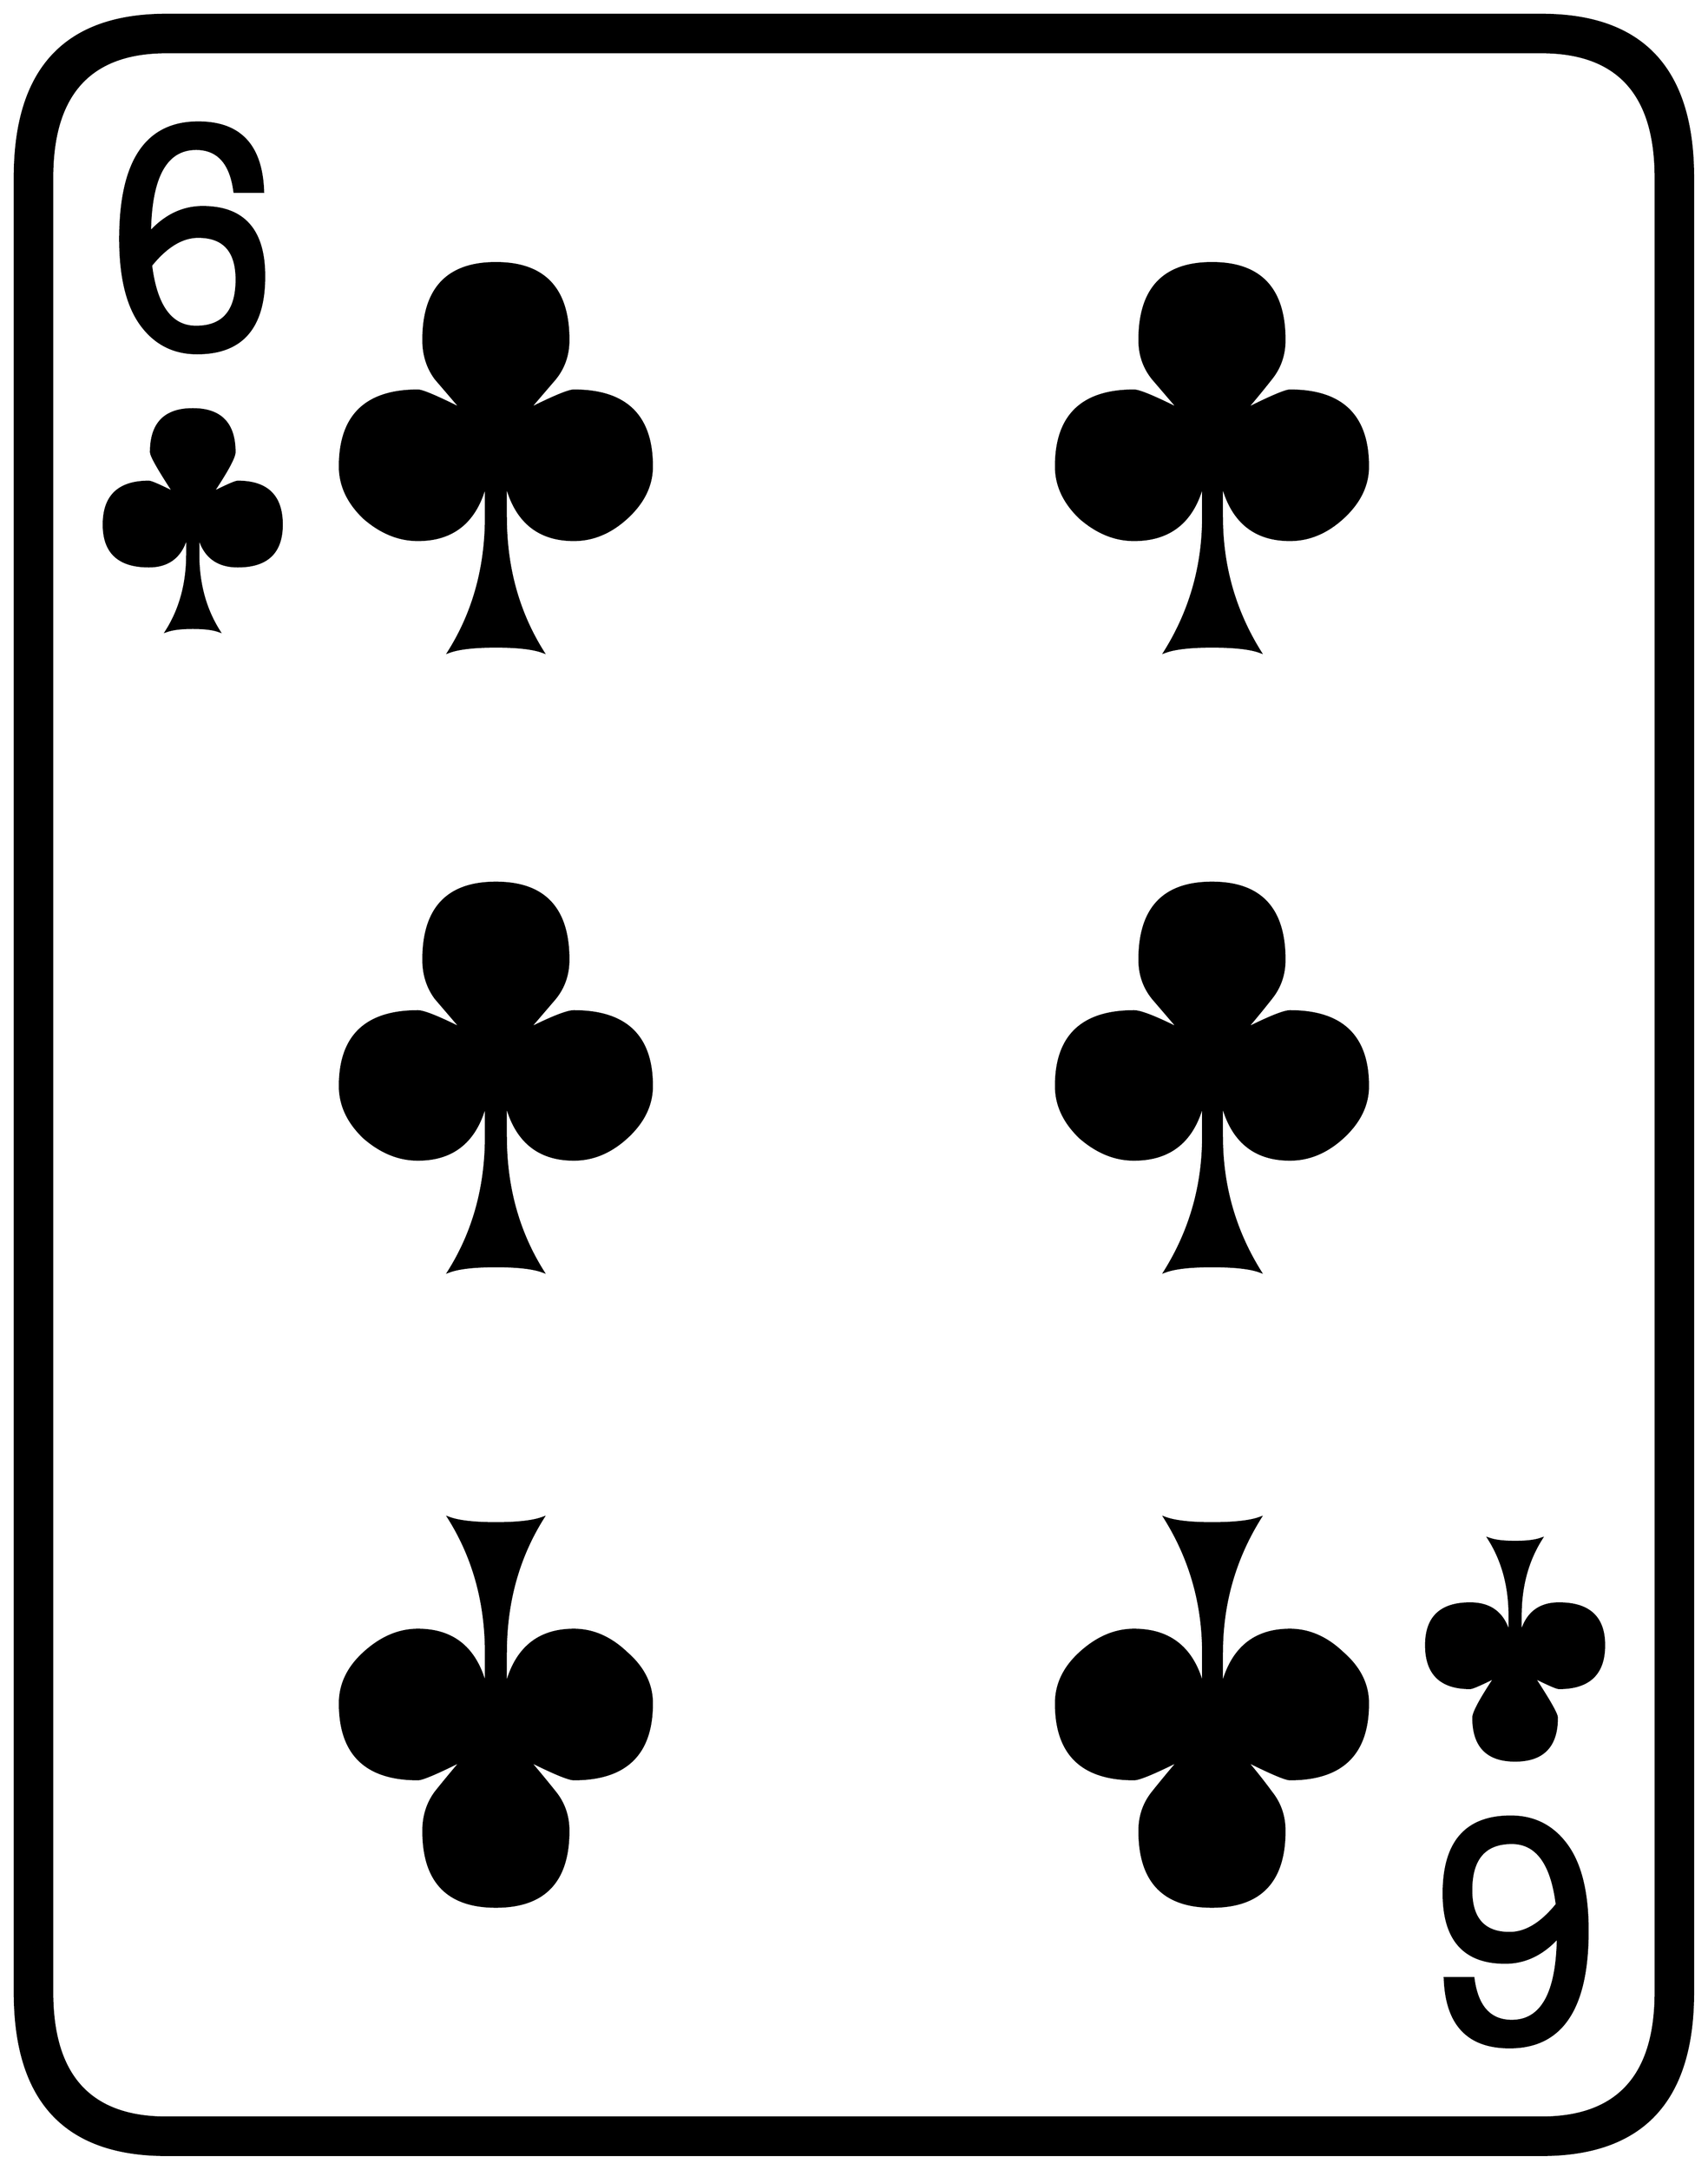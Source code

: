 


\begin{tikzpicture}[y=0.80pt, x=0.80pt, yscale=-1.0, xscale=1.0, inner sep=0pt, outer sep=0pt]
\begin{scope}[shift={(100.0,1706.0)},nonzero rule]
  \path[draw=.,fill=.,line width=1.600pt] (1578.0,244.0) .. controls
    (1578.0,342.667) and (1532.0,392.0) .. (1440.0,392.0) --
    (188.0,392.0) .. controls (96.0,392.0) and (50.0,342.667) ..
    (50.0,244.0) -- (50.0,-1408.0) .. controls (50.0,-1506.667)
    and (96.0,-1556.0) .. (188.0,-1556.0) -- (1440.0,-1556.0) ..
    controls (1532.0,-1556.0) and (1578.0,-1506.667) ..
    (1578.0,-1408.0) -- (1578.0,244.0) -- cycle(1544.0,244.0) --
    (1544.0,-1408.0) .. controls (1544.0,-1484.0) and
    (1509.333,-1522.0) .. (1440.0,-1522.0) -- (188.0,-1522.0) ..
    controls (118.667,-1522.0) and (84.0,-1484.0) ..
    (84.0,-1408.0) -- (84.0,244.0) .. controls (84.0,320.0) and
    (118.667,358.0) .. (188.0,358.0) -- (1440.0,358.0) .. controls
    (1509.333,358.0) and (1544.0,320.0) .. (1544.0,244.0) --
    cycle(1282.0,-1145.0) .. controls (1282.0,-1127.667) and
    (1274.333,-1112.0) .. (1259.0,-1098.0) .. controls
    (1244.333,-1084.667) and (1228.333,-1078.0) .. (1211.0,-1078.0) ..
    controls (1178.333,-1078.0) and (1157.667,-1095.333) ..
    (1149.0,-1130.0) -- (1149.0,-1099.0) .. controls
    (1149.0,-1054.333) and (1160.667,-1013.333) .. (1184.0,-976.0) ..
    controls (1175.333,-979.333) and (1160.667,-981.0) ..
    (1140.0,-981.0) .. controls (1120.0,-981.0) and
    (1105.667,-979.333) .. (1097.0,-976.0) .. controls
    (1120.333,-1013.333) and (1132.0,-1054.333) .. (1132.0,-1099.0) --
    (1132.0,-1130.0) .. controls (1123.333,-1095.333) and
    (1102.333,-1078.0) .. (1069.0,-1078.0) .. controls
    (1051.667,-1078.0) and (1035.333,-1084.667) .. (1020.0,-1098.0) ..
    controls (1005.333,-1112.0) and (998.0,-1127.667) ..
    (998.0,-1145.0) .. controls (998.0,-1191.0) and
    (1021.667,-1214.0) .. (1069.0,-1214.0) .. controls
    (1073.667,-1214.0) and (1087.333,-1208.333) .. (1110.0,-1197.0) ..
    controls (1102.0,-1206.333) and (1094.0,-1215.667) ..
    (1086.0,-1225.0) .. controls (1078.0,-1235.0) and
    (1074.0,-1246.667) .. (1074.0,-1260.0) .. controls
    (1074.0,-1306.667) and (1096.0,-1330.0) .. (1140.0,-1330.0) ..
    controls (1184.0,-1330.0) and (1206.0,-1306.667) ..
    (1206.0,-1260.0) .. controls (1206.0,-1246.667) and
    (1202.0,-1235.0) .. (1194.0,-1225.0) .. controls
    (1186.667,-1215.667) and (1179.0,-1206.333) .. (1171.0,-1197.0) ..
    controls (1193.667,-1208.333) and (1207.0,-1214.0) ..
    (1211.0,-1214.0) .. controls (1258.333,-1214.0) and
    (1282.0,-1191.0) .. (1282.0,-1145.0) -- cycle(1282.0,-581.0)
    .. controls (1282.0,-563.667) and (1274.333,-548.0) ..
    (1259.0,-534.0) .. controls (1244.333,-520.667) and
    (1228.333,-514.0) .. (1211.0,-514.0) .. controls
    (1178.333,-514.0) and (1157.667,-531.333) .. (1149.0,-566.0) --
    (1149.0,-535.0) .. controls (1149.0,-490.333) and
    (1160.667,-449.333) .. (1184.0,-412.0) .. controls
    (1175.333,-415.333) and (1160.667,-417.0) .. (1140.0,-417.0) ..
    controls (1120.0,-417.0) and (1105.667,-415.333) ..
    (1097.0,-412.0) .. controls (1120.333,-449.333) and
    (1132.0,-490.333) .. (1132.0,-535.0) -- (1132.0,-566.0) ..
    controls (1123.333,-531.333) and (1102.333,-514.0) ..
    (1069.0,-514.0) .. controls (1051.667,-514.0) and
    (1035.333,-520.667) .. (1020.0,-534.0) .. controls
    (1005.333,-548.0) and (998.0,-563.667) .. (998.0,-581.0) ..
    controls (998.0,-626.333) and (1021.667,-649.0) ..
    (1069.0,-649.0) .. controls (1075.0,-649.0) and
    (1088.667,-643.667) .. (1110.0,-633.0) .. controls
    (1102.0,-642.333) and (1094.0,-651.667) .. (1086.0,-661.0) ..
    controls (1078.0,-671.0) and (1074.0,-682.667) ..
    (1074.0,-696.0) .. controls (1074.0,-742.667) and
    (1096.0,-766.0) .. (1140.0,-766.0) .. controls
    (1184.0,-766.0) and (1206.0,-742.667) .. (1206.0,-696.0) ..
    controls (1206.0,-682.667) and (1202.0,-671.0) ..
    (1194.0,-661.0) .. controls (1186.667,-651.667) and
    (1179.0,-642.333) .. (1171.0,-633.0) .. controls
    (1192.333,-643.667) and (1205.667,-649.0) .. (1211.0,-649.0) ..
    controls (1258.333,-649.0) and (1282.0,-626.333) ..
    (1282.0,-581.0) -- cycle(630.0,-1145.0) .. controls
    (630.0,-1127.667) and (622.333,-1112.0) .. (607.0,-1098.0) ..
    controls (592.333,-1084.667) and (576.333,-1078.0) ..
    (559.0,-1078.0) .. controls (526.333,-1078.0) and
    (505.667,-1095.333) .. (497.0,-1130.0) -- (497.0,-1099.0) ..
    controls (497.0,-1053.0) and (508.333,-1012.0) ..
    (531.0,-976.0) .. controls (522.333,-979.333) and (508.0,-981.0)
    .. (488.0,-981.0) .. controls (468.0,-981.0) and
    (453.667,-979.333) .. (445.0,-976.0) .. controls (467.667,-1012.0)
    and (479.0,-1053.0) .. (479.0,-1099.0) -- (479.0,-1130.0) ..
    controls (470.333,-1095.333) and (449.667,-1078.0) ..
    (417.0,-1078.0) .. controls (399.667,-1078.0) and
    (383.333,-1084.667) .. (368.0,-1098.0) .. controls
    (353.333,-1112.0) and (346.0,-1127.667) .. (346.0,-1145.0) ..
    controls (346.0,-1191.0) and (369.667,-1214.0) ..
    (417.0,-1214.0) .. controls (421.0,-1214.0) and
    (434.333,-1208.333) .. (457.0,-1197.0) .. controls
    (449.0,-1206.333) and (441.0,-1215.667) .. (433.0,-1225.0) ..
    controls (425.667,-1235.0) and (422.0,-1246.667) ..
    (422.0,-1260.0) .. controls (422.0,-1306.667) and
    (444.0,-1330.0) .. (488.0,-1330.0) .. controls
    (532.0,-1330.0) and (554.0,-1306.667) .. (554.0,-1260.0) ..
    controls (554.0,-1246.667) and (550.0,-1235.0) ..
    (542.0,-1225.0) .. controls (534.0,-1215.667) and
    (526.0,-1206.333) .. (518.0,-1197.0) .. controls
    (540.667,-1208.333) and (554.333,-1214.0) .. (559.0,-1214.0) ..
    controls (606.333,-1214.0) and (630.0,-1191.0) ..
    (630.0,-1145.0) -- cycle(277.0,-1318.0) .. controls
    (277.0,-1271.333) and (256.667,-1248.0) .. (216.0,-1248.0) ..
    controls (194.667,-1248.0) and (177.667,-1256.667) ..
    (165.0,-1274.0) .. controls (152.333,-1291.333) and
    (146.0,-1317.333) .. (146.0,-1352.0) .. controls
    (146.0,-1422.667) and (169.667,-1458.0) .. (217.0,-1458.0) ..
    controls (255.0,-1458.0) and (274.667,-1437.0) ..
    (276.0,-1395.0) -- (250.0,-1395.0) .. controls
    (246.667,-1421.0) and (235.0,-1434.0) .. (215.0,-1434.0) ..
    controls (187.667,-1434.0) and (173.667,-1408.667) ..
    (173.0,-1358.0) .. controls (187.0,-1373.333) and
    (203.0,-1381.0) .. (221.0,-1381.0) .. controls
    (258.333,-1381.0) and (277.0,-1360.0) .. (277.0,-1318.0) --
    cycle(1497.0,-72.0) .. controls (1497.0,-46.0) and
    (1483.333,-33.0) .. (1456.0,-33.0) .. controls (1454.0,-33.0)
    and (1446.333,-36.333) .. (1433.0,-43.0) .. controls
    (1447.0,-21.667) and (1454.0,-9.333) .. (1454.0,-6.0) ..
    controls (1454.0,20.0) and (1441.333,33.0) .. (1416.0,33.0) ..
    controls (1390.667,33.0) and (1378.0,20.0) .. (1378.0,-6.0) ..
    controls (1378.0,-10.667) and (1384.667,-23.0) .. (1398.0,-43.0)
    .. controls (1384.667,-36.333) and (1377.0,-33.0) ..
    (1375.0,-33.0) .. controls (1348.333,-33.0) and (1335.0,-46.0)
    .. (1335.0,-72.0) .. controls (1335.0,-97.333) and
    (1348.333,-110.0) .. (1375.0,-110.0) .. controls
    (1394.333,-110.0) and (1406.333,-100.333) .. (1411.0,-81.0) --
    (1411.0,-99.0) .. controls (1411.0,-125.667) and
    (1404.667,-149.0) .. (1392.0,-169.0) .. controls
    (1397.333,-167.0) and (1405.333,-166.0) .. (1416.0,-166.0) ..
    controls (1426.667,-166.0) and (1434.667,-167.0) ..
    (1440.0,-169.0) .. controls (1427.333,-149.0) and
    (1421.0,-125.667) .. (1421.0,-99.0) -- (1421.0,-81.0) ..
    controls (1425.667,-100.333) and (1437.333,-110.0) ..
    (1456.0,-110.0) .. controls (1483.333,-110.0) and
    (1497.0,-97.333) .. (1497.0,-72.0) -- cycle(293.0,-1092.0) ..
    controls (293.0,-1066.667) and (279.667,-1054.0) ..
    (253.0,-1054.0) .. controls (233.667,-1054.0) and
    (221.667,-1063.667) .. (217.0,-1083.0) -- (217.0,-1065.0) ..
    controls (217.0,-1038.333) and (223.333,-1015.0) ..
    (236.0,-995.0) .. controls (230.667,-997.0) and (222.667,-998.0)
    .. (212.0,-998.0) .. controls (201.333,-998.0) and
    (193.333,-997.0) .. (188.0,-995.0) .. controls (200.667,-1015.0)
    and (207.0,-1038.333) .. (207.0,-1065.0) -- (207.0,-1083.0) ..
    controls (202.333,-1063.667) and (190.667,-1054.0) ..
    (172.0,-1054.0) .. controls (144.667,-1054.0) and
    (131.0,-1066.667) .. (131.0,-1092.0) .. controls
    (131.0,-1118.0) and (144.667,-1131.0) .. (172.0,-1131.0) ..
    controls (174.0,-1131.0) and (181.667,-1127.667) ..
    (195.0,-1121.0) .. controls (181.0,-1142.333) and
    (174.0,-1154.667) .. (174.0,-1158.0) .. controls
    (174.0,-1184.0) and (186.667,-1197.0) .. (212.0,-1197.0) ..
    controls (237.333,-1197.0) and (250.0,-1184.0) ..
    (250.0,-1158.0) .. controls (250.0,-1153.333) and
    (243.333,-1141.0) .. (230.0,-1121.0) .. controls
    (243.333,-1127.667) and (251.0,-1131.0) .. (253.0,-1131.0) ..
    controls (279.667,-1131.0) and (293.0,-1118.0) ..
    (293.0,-1092.0) -- cycle(1482.0,188.0) .. controls
    (1482.0,258.667) and (1458.333,294.0) .. (1411.0,294.0) ..
    controls (1373.0,294.0) and (1353.333,273.0) .. (1352.0,231.0)
    -- (1378.0,231.0) .. controls (1381.333,257.0) and
    (1393.0,270.0) .. (1413.0,270.0) .. controls (1440.333,270.0)
    and (1454.333,244.667) .. (1455.0,194.0) .. controls
    (1441.0,209.333) and (1425.0,217.0) .. (1407.0,217.0) ..
    controls (1369.667,217.0) and (1351.0,196.0) .. (1351.0,154.0)
    .. controls (1351.0,107.333) and (1371.333,84.0) ..
    (1412.0,84.0) .. controls (1433.333,84.0) and (1450.333,92.667) ..
    (1463.0,110.0) .. controls (1475.667,127.333) and (1482.0,153.333)
    .. (1482.0,188.0) -- cycle(1282.0,-19.0) .. controls
    (1282.0,27.0) and (1258.333,50.0) .. (1211.0,50.0) .. controls
    (1207.0,50.0) and (1193.667,44.333) .. (1171.0,33.0) .. controls
    (1179.0,42.333) and (1186.667,52.0) .. (1194.0,62.0) .. controls
    (1202.0,72.0) and (1206.0,83.667) .. (1206.0,97.0) .. controls
    (1206.0,143.0) and (1184.0,166.0) .. (1140.0,166.0) ..
    controls (1096.0,166.0) and (1074.0,143.0) .. (1074.0,97.0)
    .. controls (1074.0,83.667) and (1078.0,72.0) .. (1086.0,62.0)
    .. controls (1094.0,52.0) and (1102.0,42.333) .. (1110.0,33.0)
    .. controls (1087.333,44.333) and (1073.667,50.0) .. (1069.0,50.0)
    .. controls (1021.667,50.0) and (998.0,27.0) .. (998.0,-19.0)
    .. controls (998.0,-36.333) and (1005.333,-51.667) ..
    (1020.0,-65.0) .. controls (1035.333,-79.0) and (1051.667,-86.0)
    .. (1069.0,-86.0) .. controls (1102.333,-86.0) and
    (1123.333,-68.667) .. (1132.0,-34.0) -- (1132.0,-65.0) ..
    controls (1132.0,-109.667) and (1120.333,-150.667) ..
    (1097.0,-188.0) .. controls (1105.667,-184.667) and
    (1120.0,-183.0) .. (1140.0,-183.0) .. controls
    (1160.667,-183.0) and (1175.333,-184.667) .. (1184.0,-188.0) ..
    controls (1160.667,-150.667) and (1149.0,-109.667) ..
    (1149.0,-65.0) -- (1149.0,-34.0) .. controls (1157.667,-68.667)
    and (1178.333,-86.0) .. (1211.0,-86.0) .. controls
    (1228.333,-86.0) and (1244.333,-79.0) .. (1259.0,-65.0) ..
    controls (1274.333,-51.667) and (1282.0,-36.333) .. (1282.0,-19.0)
    -- cycle(630.0,-581.0) .. controls (630.0,-563.667) and
    (622.333,-548.0) .. (607.0,-534.0) .. controls (592.333,-520.667)
    and (576.333,-514.0) .. (559.0,-514.0) .. controls
    (526.333,-514.0) and (505.667,-531.333) .. (497.0,-566.0) --
    (497.0,-535.0) .. controls (497.0,-489.0) and (508.333,-448.0)
    .. (531.0,-412.0) .. controls (522.333,-415.333) and
    (508.0,-417.0) .. (488.0,-417.0) .. controls (468.0,-417.0)
    and (453.667,-415.333) .. (445.0,-412.0) .. controls
    (467.667,-448.0) and (479.0,-489.0) .. (479.0,-535.0) --
    (479.0,-566.0) .. controls (470.333,-531.333) and (449.667,-514.0)
    .. (417.0,-514.0) .. controls (399.667,-514.0) and
    (383.333,-520.667) .. (368.0,-534.0) .. controls (353.333,-548.0)
    and (346.0,-563.667) .. (346.0,-581.0) .. controls
    (346.0,-626.333) and (369.667,-649.0) .. (417.0,-649.0) ..
    controls (422.333,-649.0) and (435.667,-643.667) .. (457.0,-633.0)
    .. controls (449.0,-642.333) and (441.0,-651.667) ..
    (433.0,-661.0) .. controls (425.667,-671.0) and (422.0,-682.667)
    .. (422.0,-696.0) .. controls (422.0,-742.667) and
    (444.0,-766.0) .. (488.0,-766.0) .. controls (532.0,-766.0)
    and (554.0,-742.667) .. (554.0,-696.0) .. controls
    (554.0,-682.667) and (550.0,-671.0) .. (542.0,-661.0) ..
    controls (534.0,-651.667) and (526.0,-642.333) .. (518.0,-633.0)
    .. controls (539.333,-643.667) and (553.0,-649.0) ..
    (559.0,-649.0) .. controls (606.333,-649.0) and (630.0,-626.333)
    .. (630.0,-581.0) -- cycle(630.0,-19.0) .. controls
    (630.0,27.0) and (606.333,50.0) .. (559.0,50.0) .. controls
    (554.333,50.0) and (540.667,44.333) .. (518.0,33.0) .. controls
    (526.0,42.333) and (534.0,52.0) .. (542.0,62.0) .. controls
    (550.0,72.0) and (554.0,83.667) .. (554.0,97.0) .. controls
    (554.0,143.0) and (532.0,166.0) .. (488.0,166.0) .. controls
    (444.0,166.0) and (422.0,143.0) .. (422.0,97.0) .. controls
    (422.0,83.667) and (425.667,72.0) .. (433.0,62.0) .. controls
    (441.0,52.0) and (449.0,42.333) .. (457.0,33.0) .. controls
    (434.333,44.333) and (421.0,50.0) .. (417.0,50.0) .. controls
    (369.667,50.0) and (346.0,27.0) .. (346.0,-19.0) .. controls
    (346.0,-36.333) and (353.333,-51.667) .. (368.0,-65.0) .. controls
    (383.333,-79.0) and (399.667,-86.0) .. (417.0,-86.0) .. controls
    (449.667,-86.0) and (470.333,-68.667) .. (479.0,-34.0) --
    (479.0,-65.0) .. controls (479.0,-111.0) and (467.667,-152.0)
    .. (445.0,-188.0) .. controls (453.667,-184.667) and
    (468.0,-183.0) .. (488.0,-183.0) .. controls (508.0,-183.0)
    and (522.333,-184.667) .. (531.0,-188.0) .. controls
    (508.333,-152.0) and (497.0,-111.0) .. (497.0,-65.0) --
    (497.0,-34.0) .. controls (505.667,-68.667) and (526.333,-86.0) ..
    (559.0,-86.0) .. controls (576.333,-86.0) and (592.333,-79.0) ..
    (607.0,-65.0) .. controls (622.333,-51.667) and (630.0,-36.333) ..
    (630.0,-19.0) -- cycle(252.0,-1315.0) .. controls
    (252.0,-1341.0) and (240.333,-1354.0) .. (217.0,-1354.0) ..
    controls (202.333,-1354.0) and (188.0,-1345.333) ..
    (174.0,-1328.0) .. controls (178.667,-1290.667) and
    (192.333,-1272.0) .. (215.0,-1272.0) .. controls
    (239.667,-1272.0) and (252.0,-1286.333) .. (252.0,-1315.0) --
    cycle(1454.0,164.0) .. controls (1449.333,126.667) and
    (1435.667,108.0) .. (1413.0,108.0) .. controls (1388.333,108.0)
    and (1376.0,122.333) .. (1376.0,151.0) .. controls
    (1376.0,177.0) and (1387.667,190.0) .. (1411.0,190.0) ..
    controls (1425.667,190.0) and (1440.0,181.333) .. (1454.0,164.0)
    -- cycle;
\end{scope}

\end{tikzpicture}

